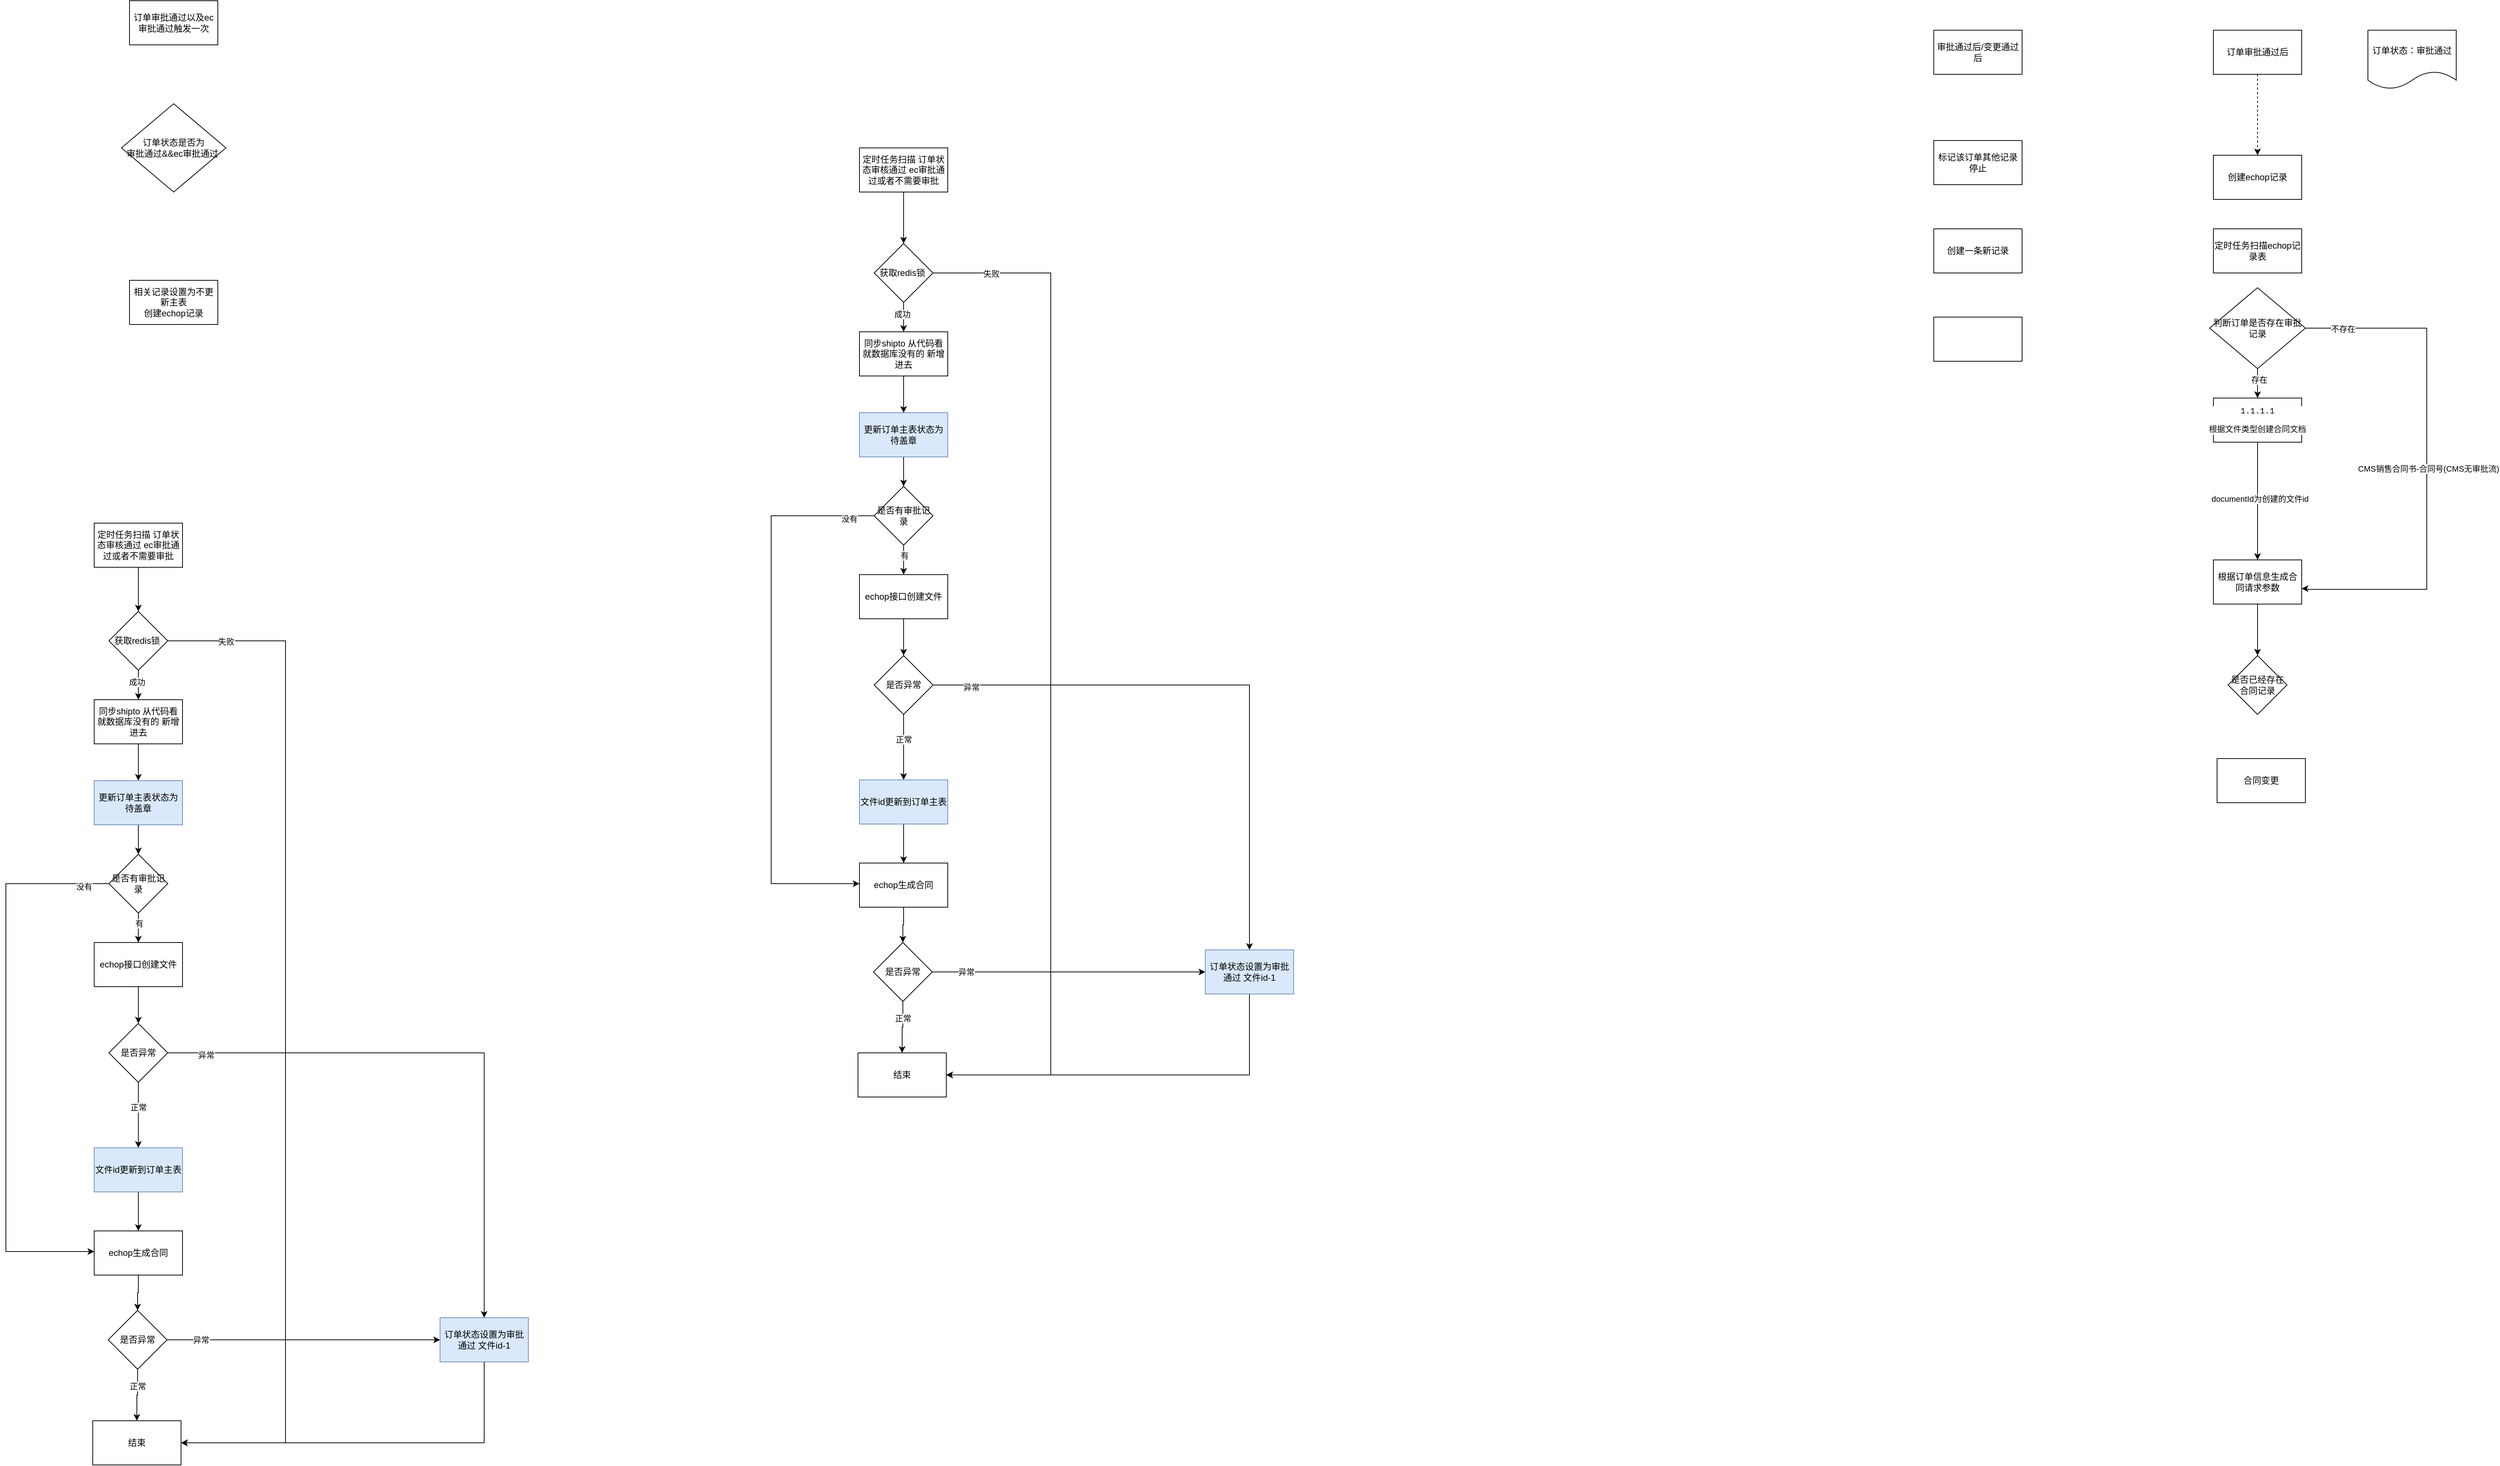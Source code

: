 <mxfile version="28.2.1">
  <diagram name="第 1 页" id="2me2oeGT8YtzVLUqR1FI">
    <mxGraphModel dx="4611" dy="659" grid="1" gridSize="10" guides="1" tooltips="1" connect="1" arrows="1" fold="1" page="1" pageScale="1" pageWidth="827" pageHeight="1169" math="0" shadow="0">
      <root>
        <mxCell id="0" />
        <mxCell id="1" parent="0" />
        <mxCell id="xtak_svuXwCoNU0_wnzV-3" style="edgeStyle=orthogonalEdgeStyle;rounded=0;orthogonalLoop=1;jettySize=auto;html=1;dashed=1;" parent="1" source="xtak_svuXwCoNU0_wnzV-1" target="xtak_svuXwCoNU0_wnzV-2" edge="1">
          <mxGeometry relative="1" as="geometry" />
        </mxCell>
        <mxCell id="xtak_svuXwCoNU0_wnzV-1" value="订单审批通过后" style="rounded=0;whiteSpace=wrap;html=1;" parent="1" vertex="1">
          <mxGeometry x="240" y="90" width="120" height="60" as="geometry" />
        </mxCell>
        <mxCell id="xtak_svuXwCoNU0_wnzV-2" value="创建echop记录" style="rounded=0;whiteSpace=wrap;html=1;" parent="1" vertex="1">
          <mxGeometry x="240" y="260" width="120" height="60" as="geometry" />
        </mxCell>
        <mxCell id="xtak_svuXwCoNU0_wnzV-4" value="订单状态：审批通过" style="shape=document;whiteSpace=wrap;html=1;boundedLbl=1;" parent="1" vertex="1">
          <mxGeometry x="450" y="90" width="120" height="80" as="geometry" />
        </mxCell>
        <mxCell id="xtak_svuXwCoNU0_wnzV-5" value="定时任务扫描echop记录表" style="rounded=0;whiteSpace=wrap;html=1;" parent="1" vertex="1">
          <mxGeometry x="240" y="360" width="120" height="60" as="geometry" />
        </mxCell>
        <mxCell id="xtak_svuXwCoNU0_wnzV-13" style="edgeStyle=orthogonalEdgeStyle;rounded=0;orthogonalLoop=1;jettySize=auto;html=1;" parent="1" source="xtak_svuXwCoNU0_wnzV-6" target="xtak_svuXwCoNU0_wnzV-9" edge="1">
          <mxGeometry relative="1" as="geometry">
            <mxPoint x="300" y="760" as="targetPoint" />
          </mxGeometry>
        </mxCell>
        <mxCell id="xtak_svuXwCoNU0_wnzV-14" value="documentId为创建的文件id" style="edgeLabel;html=1;align=center;verticalAlign=middle;resizable=0;points=[];" parent="xtak_svuXwCoNU0_wnzV-13" vertex="1" connectable="0">
          <mxGeometry x="-0.036" y="3" relative="1" as="geometry">
            <mxPoint as="offset" />
          </mxGeometry>
        </mxCell>
        <mxCell id="xtak_svuXwCoNU0_wnzV-6" value="&lt;div style=&quot;background-color: rgb(255, 255, 255); color: rgb(8, 8, 8);&quot;&gt;&lt;pre&gt;&lt;font color=&quot;#080808&quot; face=&quot;Courier New, monospace&quot;&gt;&lt;span&gt;1.1.1.1&lt;/span&gt;&lt;/font&gt;&lt;/pre&gt;&lt;pre&gt;&lt;font color=&quot;#080808&quot; face=&quot;Courier New, monospace&quot;&gt;&lt;span&gt;根据文件类型创建合同文档&lt;/span&gt;&lt;/font&gt;&lt;font color=&quot;rgba(0, 0, 0, 0)&quot; face=&quot;Courier New, monospace&quot;&gt;&lt;span&gt;&lt;/span&gt;&lt;/font&gt;&lt;/pre&gt;&lt;/div&gt;" style="rounded=0;whiteSpace=wrap;html=1;fontSize=11;" parent="1" vertex="1">
          <mxGeometry x="240" y="590" width="120" height="60" as="geometry" />
        </mxCell>
        <mxCell id="xtak_svuXwCoNU0_wnzV-22" style="edgeStyle=orthogonalEdgeStyle;rounded=0;orthogonalLoop=1;jettySize=auto;html=1;" parent="1" source="xtak_svuXwCoNU0_wnzV-9" target="xtak_svuXwCoNU0_wnzV-20" edge="1">
          <mxGeometry relative="1" as="geometry" />
        </mxCell>
        <mxCell id="xtak_svuXwCoNU0_wnzV-9" value="根据订单信息生成合同请求参数" style="rounded=0;whiteSpace=wrap;html=1;" parent="1" vertex="1">
          <mxGeometry x="240" y="810" width="120" height="60" as="geometry" />
        </mxCell>
        <mxCell id="xtak_svuXwCoNU0_wnzV-11" style="edgeStyle=orthogonalEdgeStyle;rounded=0;orthogonalLoop=1;jettySize=auto;html=1;entryX=0.5;entryY=0;entryDx=0;entryDy=0;" parent="1" source="xtak_svuXwCoNU0_wnzV-10" target="xtak_svuXwCoNU0_wnzV-6" edge="1">
          <mxGeometry relative="1" as="geometry" />
        </mxCell>
        <mxCell id="xtak_svuXwCoNU0_wnzV-12" value="存在" style="edgeLabel;html=1;align=center;verticalAlign=middle;resizable=0;points=[];" parent="xtak_svuXwCoNU0_wnzV-11" vertex="1" connectable="0">
          <mxGeometry x="-0.25" y="2" relative="1" as="geometry">
            <mxPoint as="offset" />
          </mxGeometry>
        </mxCell>
        <mxCell id="xtak_svuXwCoNU0_wnzV-10" value="判断订单是否存在审批记录" style="rhombus;whiteSpace=wrap;html=1;" parent="1" vertex="1">
          <mxGeometry x="235" y="440" width="130" height="110" as="geometry" />
        </mxCell>
        <mxCell id="xtak_svuXwCoNU0_wnzV-15" style="edgeStyle=orthogonalEdgeStyle;rounded=0;orthogonalLoop=1;jettySize=auto;html=1;entryX=1;entryY=0.65;entryDx=0;entryDy=0;entryPerimeter=0;" parent="1" source="xtak_svuXwCoNU0_wnzV-10" target="xtak_svuXwCoNU0_wnzV-9" edge="1">
          <mxGeometry relative="1" as="geometry">
            <Array as="points">
              <mxPoint x="530" y="495" />
              <mxPoint x="530" y="850" />
              <mxPoint x="365" y="850" />
            </Array>
          </mxGeometry>
        </mxCell>
        <mxCell id="xtak_svuXwCoNU0_wnzV-16" value="不存在" style="edgeLabel;html=1;align=center;verticalAlign=middle;resizable=0;points=[];" parent="xtak_svuXwCoNU0_wnzV-15" vertex="1" connectable="0">
          <mxGeometry x="-0.853" y="-1" relative="1" as="geometry">
            <mxPoint as="offset" />
          </mxGeometry>
        </mxCell>
        <mxCell id="xtak_svuXwCoNU0_wnzV-17" value="CMS销售合同书-合同号(CMS无审批流)" style="edgeLabel;html=1;align=center;verticalAlign=middle;resizable=0;points=[];" parent="xtak_svuXwCoNU0_wnzV-15" vertex="1" connectable="0">
          <mxGeometry x="0.03" y="2" relative="1" as="geometry">
            <mxPoint as="offset" />
          </mxGeometry>
        </mxCell>
        <mxCell id="xtak_svuXwCoNU0_wnzV-19" value="合同变更" style="rounded=0;whiteSpace=wrap;html=1;" parent="1" vertex="1">
          <mxGeometry x="245" y="1080" width="120" height="60" as="geometry" />
        </mxCell>
        <mxCell id="xtak_svuXwCoNU0_wnzV-20" value="是否已经存在合同记录" style="rhombus;whiteSpace=wrap;html=1;" parent="1" vertex="1">
          <mxGeometry x="260" y="940" width="80" height="80" as="geometry" />
        </mxCell>
        <mxCell id="_LltgiQRJmm_qArRPXv--1" value="审批通过后/变更通过后" style="rounded=0;whiteSpace=wrap;html=1;" vertex="1" parent="1">
          <mxGeometry x="-140" y="90" width="120" height="60" as="geometry" />
        </mxCell>
        <mxCell id="_LltgiQRJmm_qArRPXv--2" value="标记该订单其他记录停止" style="rounded=0;whiteSpace=wrap;html=1;" vertex="1" parent="1">
          <mxGeometry x="-140" y="240" width="120" height="60" as="geometry" />
        </mxCell>
        <mxCell id="_LltgiQRJmm_qArRPXv--3" value="创建一条新记录" style="rounded=0;whiteSpace=wrap;html=1;" vertex="1" parent="1">
          <mxGeometry x="-140" y="360" width="120" height="60" as="geometry" />
        </mxCell>
        <mxCell id="_LltgiQRJmm_qArRPXv--4" value="" style="rounded=0;whiteSpace=wrap;html=1;" vertex="1" parent="1">
          <mxGeometry x="-140" y="480" width="120" height="60" as="geometry" />
        </mxCell>
        <mxCell id="_LltgiQRJmm_qArRPXv--20" style="edgeStyle=orthogonalEdgeStyle;rounded=0;orthogonalLoop=1;jettySize=auto;html=1;" edge="1" parent="1" source="_LltgiQRJmm_qArRPXv--6" target="_LltgiQRJmm_qArRPXv--9">
          <mxGeometry relative="1" as="geometry" />
        </mxCell>
        <mxCell id="_LltgiQRJmm_qArRPXv--6" value="定时任务扫描 订单状态审核通过 ec审批通过或者不需要审批" style="rounded=0;whiteSpace=wrap;html=1;" vertex="1" parent="1">
          <mxGeometry x="-1600" y="250" width="120" height="60" as="geometry" />
        </mxCell>
        <mxCell id="_LltgiQRJmm_qArRPXv--11" style="edgeStyle=orthogonalEdgeStyle;rounded=0;orthogonalLoop=1;jettySize=auto;html=1;entryX=1;entryY=0.5;entryDx=0;entryDy=0;" edge="1" parent="1" source="_LltgiQRJmm_qArRPXv--9" target="_LltgiQRJmm_qArRPXv--10">
          <mxGeometry relative="1" as="geometry">
            <Array as="points">
              <mxPoint x="-1340" y="420" />
              <mxPoint x="-1340" y="1510" />
            </Array>
          </mxGeometry>
        </mxCell>
        <mxCell id="_LltgiQRJmm_qArRPXv--41" value="失败" style="edgeLabel;html=1;align=center;verticalAlign=middle;resizable=0;points=[];" vertex="1" connectable="0" parent="_LltgiQRJmm_qArRPXv--11">
          <mxGeometry x="-0.887" y="-1" relative="1" as="geometry">
            <mxPoint as="offset" />
          </mxGeometry>
        </mxCell>
        <mxCell id="_LltgiQRJmm_qArRPXv--21" style="edgeStyle=orthogonalEdgeStyle;rounded=0;orthogonalLoop=1;jettySize=auto;html=1;" edge="1" parent="1" source="_LltgiQRJmm_qArRPXv--9" target="_LltgiQRJmm_qArRPXv--12">
          <mxGeometry relative="1" as="geometry" />
        </mxCell>
        <mxCell id="_LltgiQRJmm_qArRPXv--42" value="成功" style="edgeLabel;html=1;align=center;verticalAlign=middle;resizable=0;points=[];" vertex="1" connectable="0" parent="_LltgiQRJmm_qArRPXv--21">
          <mxGeometry x="-0.2" y="-2" relative="1" as="geometry">
            <mxPoint as="offset" />
          </mxGeometry>
        </mxCell>
        <mxCell id="_LltgiQRJmm_qArRPXv--9" value="获取redis锁&amp;nbsp;" style="rhombus;whiteSpace=wrap;html=1;" vertex="1" parent="1">
          <mxGeometry x="-1580" y="380" width="80" height="80" as="geometry" />
        </mxCell>
        <mxCell id="_LltgiQRJmm_qArRPXv--10" value="结束" style="rounded=0;whiteSpace=wrap;html=1;" vertex="1" parent="1">
          <mxGeometry x="-1602" y="1480" width="120" height="60" as="geometry" />
        </mxCell>
        <mxCell id="_LltgiQRJmm_qArRPXv--22" style="edgeStyle=orthogonalEdgeStyle;rounded=0;orthogonalLoop=1;jettySize=auto;html=1;" edge="1" parent="1" source="_LltgiQRJmm_qArRPXv--12" target="_LltgiQRJmm_qArRPXv--13">
          <mxGeometry relative="1" as="geometry" />
        </mxCell>
        <mxCell id="_LltgiQRJmm_qArRPXv--12" value="同步shipto 从代码看就数据库没有的 新增进去" style="rounded=0;whiteSpace=wrap;html=1;" vertex="1" parent="1">
          <mxGeometry x="-1600" y="500" width="120" height="60" as="geometry" />
        </mxCell>
        <mxCell id="_LltgiQRJmm_qArRPXv--23" style="edgeStyle=orthogonalEdgeStyle;rounded=0;orthogonalLoop=1;jettySize=auto;html=1;entryX=0.5;entryY=0;entryDx=0;entryDy=0;" edge="1" parent="1" source="_LltgiQRJmm_qArRPXv--13" target="_LltgiQRJmm_qArRPXv--15">
          <mxGeometry relative="1" as="geometry" />
        </mxCell>
        <mxCell id="_LltgiQRJmm_qArRPXv--13" value="更新订单主表状态为待盖章" style="rounded=0;whiteSpace=wrap;html=1;fillColor=#dae8fc;strokeColor=#6c8ebf;" vertex="1" parent="1">
          <mxGeometry x="-1600" y="610" width="120" height="60" as="geometry" />
        </mxCell>
        <mxCell id="_LltgiQRJmm_qArRPXv--24" style="edgeStyle=orthogonalEdgeStyle;rounded=0;orthogonalLoop=1;jettySize=auto;html=1;" edge="1" parent="1" source="_LltgiQRJmm_qArRPXv--15" target="_LltgiQRJmm_qArRPXv--16">
          <mxGeometry relative="1" as="geometry" />
        </mxCell>
        <mxCell id="_LltgiQRJmm_qArRPXv--44" value="有" style="edgeLabel;html=1;align=center;verticalAlign=middle;resizable=0;points=[];" vertex="1" connectable="0" parent="_LltgiQRJmm_qArRPXv--24">
          <mxGeometry x="-0.293" y="1" relative="1" as="geometry">
            <mxPoint as="offset" />
          </mxGeometry>
        </mxCell>
        <mxCell id="_LltgiQRJmm_qArRPXv--28" style="edgeStyle=orthogonalEdgeStyle;rounded=0;orthogonalLoop=1;jettySize=auto;html=1;" edge="1" parent="1" source="_LltgiQRJmm_qArRPXv--15" target="_LltgiQRJmm_qArRPXv--18">
          <mxGeometry relative="1" as="geometry">
            <Array as="points">
              <mxPoint x="-1720" y="750" />
              <mxPoint x="-1720" y="1250" />
            </Array>
          </mxGeometry>
        </mxCell>
        <mxCell id="_LltgiQRJmm_qArRPXv--45" value="没有" style="edgeLabel;html=1;align=center;verticalAlign=middle;resizable=0;points=[];" vertex="1" connectable="0" parent="_LltgiQRJmm_qArRPXv--28">
          <mxGeometry x="-0.909" y="4" relative="1" as="geometry">
            <mxPoint as="offset" />
          </mxGeometry>
        </mxCell>
        <mxCell id="_LltgiQRJmm_qArRPXv--15" value="是否有审批记录" style="rhombus;whiteSpace=wrap;html=1;" vertex="1" parent="1">
          <mxGeometry x="-1580" y="710" width="80" height="80" as="geometry" />
        </mxCell>
        <mxCell id="_LltgiQRJmm_qArRPXv--32" style="edgeStyle=orthogonalEdgeStyle;rounded=0;orthogonalLoop=1;jettySize=auto;html=1;" edge="1" parent="1" source="_LltgiQRJmm_qArRPXv--16" target="_LltgiQRJmm_qArRPXv--29">
          <mxGeometry relative="1" as="geometry" />
        </mxCell>
        <mxCell id="_LltgiQRJmm_qArRPXv--16" value="echop接口创建文件" style="rounded=0;whiteSpace=wrap;html=1;" vertex="1" parent="1">
          <mxGeometry x="-1600" y="830" width="120" height="60" as="geometry" />
        </mxCell>
        <mxCell id="_LltgiQRJmm_qArRPXv--26" style="edgeStyle=orthogonalEdgeStyle;rounded=0;orthogonalLoop=1;jettySize=auto;html=1;" edge="1" parent="1" source="_LltgiQRJmm_qArRPXv--17" target="_LltgiQRJmm_qArRPXv--18">
          <mxGeometry relative="1" as="geometry" />
        </mxCell>
        <mxCell id="_LltgiQRJmm_qArRPXv--17" value="文件id更新到订单主表" style="rounded=0;whiteSpace=wrap;html=1;fillColor=#dae8fc;strokeColor=#6c8ebf;" vertex="1" parent="1">
          <mxGeometry x="-1600" y="1109" width="120" height="60" as="geometry" />
        </mxCell>
        <mxCell id="_LltgiQRJmm_qArRPXv--39" style="edgeStyle=orthogonalEdgeStyle;rounded=0;orthogonalLoop=1;jettySize=auto;html=1;" edge="1" parent="1" source="_LltgiQRJmm_qArRPXv--18" target="_LltgiQRJmm_qArRPXv--37">
          <mxGeometry relative="1" as="geometry" />
        </mxCell>
        <mxCell id="_LltgiQRJmm_qArRPXv--18" value="echop生成合同" style="rounded=0;whiteSpace=wrap;html=1;" vertex="1" parent="1">
          <mxGeometry x="-1600" y="1222" width="120" height="60" as="geometry" />
        </mxCell>
        <mxCell id="_LltgiQRJmm_qArRPXv--33" style="edgeStyle=orthogonalEdgeStyle;rounded=0;orthogonalLoop=1;jettySize=auto;html=1;" edge="1" parent="1" source="_LltgiQRJmm_qArRPXv--29" target="_LltgiQRJmm_qArRPXv--17">
          <mxGeometry relative="1" as="geometry" />
        </mxCell>
        <mxCell id="_LltgiQRJmm_qArRPXv--47" value="正常" style="edgeLabel;html=1;align=center;verticalAlign=middle;resizable=0;points=[];" vertex="1" connectable="0" parent="_LltgiQRJmm_qArRPXv--33">
          <mxGeometry x="-0.241" relative="1" as="geometry">
            <mxPoint as="offset" />
          </mxGeometry>
        </mxCell>
        <mxCell id="_LltgiQRJmm_qArRPXv--34" style="edgeStyle=orthogonalEdgeStyle;rounded=0;orthogonalLoop=1;jettySize=auto;html=1;" edge="1" parent="1" source="_LltgiQRJmm_qArRPXv--29" target="_LltgiQRJmm_qArRPXv--35">
          <mxGeometry relative="1" as="geometry">
            <mxPoint x="-1130" y="980" as="targetPoint" />
          </mxGeometry>
        </mxCell>
        <mxCell id="_LltgiQRJmm_qArRPXv--46" value="异常" style="edgeLabel;html=1;align=center;verticalAlign=middle;resizable=0;points=[];" vertex="1" connectable="0" parent="_LltgiQRJmm_qArRPXv--34">
          <mxGeometry x="-0.869" y="-3" relative="1" as="geometry">
            <mxPoint as="offset" />
          </mxGeometry>
        </mxCell>
        <mxCell id="_LltgiQRJmm_qArRPXv--29" value="是否异常" style="rhombus;whiteSpace=wrap;html=1;" vertex="1" parent="1">
          <mxGeometry x="-1580" y="940" width="80" height="80" as="geometry" />
        </mxCell>
        <mxCell id="_LltgiQRJmm_qArRPXv--36" style="edgeStyle=orthogonalEdgeStyle;rounded=0;orthogonalLoop=1;jettySize=auto;html=1;entryX=1;entryY=0.5;entryDx=0;entryDy=0;exitX=0.5;exitY=1;exitDx=0;exitDy=0;" edge="1" parent="1" source="_LltgiQRJmm_qArRPXv--35" target="_LltgiQRJmm_qArRPXv--10">
          <mxGeometry relative="1" as="geometry">
            <Array as="points">
              <mxPoint x="-1070" y="1510" />
            </Array>
          </mxGeometry>
        </mxCell>
        <mxCell id="_LltgiQRJmm_qArRPXv--35" value="订单状态设置为审批通过 文件id-1" style="rounded=0;whiteSpace=wrap;html=1;fillColor=#dae8fc;strokeColor=#6c8ebf;" vertex="1" parent="1">
          <mxGeometry x="-1130" y="1340" width="120" height="60" as="geometry" />
        </mxCell>
        <mxCell id="_LltgiQRJmm_qArRPXv--38" style="edgeStyle=orthogonalEdgeStyle;rounded=0;orthogonalLoop=1;jettySize=auto;html=1;" edge="1" parent="1" source="_LltgiQRJmm_qArRPXv--37" target="_LltgiQRJmm_qArRPXv--35">
          <mxGeometry relative="1" as="geometry" />
        </mxCell>
        <mxCell id="_LltgiQRJmm_qArRPXv--48" value="异常" style="edgeLabel;html=1;align=center;verticalAlign=middle;resizable=0;points=[];" vertex="1" connectable="0" parent="_LltgiQRJmm_qArRPXv--38">
          <mxGeometry x="-0.756" relative="1" as="geometry">
            <mxPoint as="offset" />
          </mxGeometry>
        </mxCell>
        <mxCell id="_LltgiQRJmm_qArRPXv--40" style="edgeStyle=orthogonalEdgeStyle;rounded=0;orthogonalLoop=1;jettySize=auto;html=1;" edge="1" parent="1" source="_LltgiQRJmm_qArRPXv--37" target="_LltgiQRJmm_qArRPXv--10">
          <mxGeometry relative="1" as="geometry" />
        </mxCell>
        <mxCell id="_LltgiQRJmm_qArRPXv--49" value="正常" style="edgeLabel;html=1;align=center;verticalAlign=middle;resizable=0;points=[];" vertex="1" connectable="0" parent="_LltgiQRJmm_qArRPXv--40">
          <mxGeometry x="-0.359" relative="1" as="geometry">
            <mxPoint as="offset" />
          </mxGeometry>
        </mxCell>
        <mxCell id="_LltgiQRJmm_qArRPXv--37" value="是否异常" style="rhombus;whiteSpace=wrap;html=1;" vertex="1" parent="1">
          <mxGeometry x="-1581" y="1330" width="80" height="80" as="geometry" />
        </mxCell>
        <mxCell id="_LltgiQRJmm_qArRPXv--50" style="edgeStyle=orthogonalEdgeStyle;rounded=0;orthogonalLoop=1;jettySize=auto;html=1;" edge="1" parent="1" source="_LltgiQRJmm_qArRPXv--51" target="_LltgiQRJmm_qArRPXv--56">
          <mxGeometry relative="1" as="geometry" />
        </mxCell>
        <mxCell id="_LltgiQRJmm_qArRPXv--51" value="定时任务扫描 订单状态审核通过 ec审批通过或者不需要审批" style="rounded=0;whiteSpace=wrap;html=1;" vertex="1" parent="1">
          <mxGeometry x="-2639.98" y="760" width="120" height="60" as="geometry" />
        </mxCell>
        <mxCell id="_LltgiQRJmm_qArRPXv--52" style="edgeStyle=orthogonalEdgeStyle;rounded=0;orthogonalLoop=1;jettySize=auto;html=1;entryX=1;entryY=0.5;entryDx=0;entryDy=0;" edge="1" parent="1" source="_LltgiQRJmm_qArRPXv--56" target="_LltgiQRJmm_qArRPXv--57">
          <mxGeometry relative="1" as="geometry">
            <Array as="points">
              <mxPoint x="-2379.98" y="920" />
              <mxPoint x="-2379.98" y="2010" />
            </Array>
          </mxGeometry>
        </mxCell>
        <mxCell id="_LltgiQRJmm_qArRPXv--53" value="失败" style="edgeLabel;html=1;align=center;verticalAlign=middle;resizable=0;points=[];" vertex="1" connectable="0" parent="_LltgiQRJmm_qArRPXv--52">
          <mxGeometry x="-0.887" y="-1" relative="1" as="geometry">
            <mxPoint as="offset" />
          </mxGeometry>
        </mxCell>
        <mxCell id="_LltgiQRJmm_qArRPXv--54" style="edgeStyle=orthogonalEdgeStyle;rounded=0;orthogonalLoop=1;jettySize=auto;html=1;" edge="1" parent="1" source="_LltgiQRJmm_qArRPXv--56" target="_LltgiQRJmm_qArRPXv--59">
          <mxGeometry relative="1" as="geometry" />
        </mxCell>
        <mxCell id="_LltgiQRJmm_qArRPXv--55" value="成功" style="edgeLabel;html=1;align=center;verticalAlign=middle;resizable=0;points=[];" vertex="1" connectable="0" parent="_LltgiQRJmm_qArRPXv--54">
          <mxGeometry x="-0.2" y="-2" relative="1" as="geometry">
            <mxPoint as="offset" />
          </mxGeometry>
        </mxCell>
        <mxCell id="_LltgiQRJmm_qArRPXv--56" value="获取redis锁&amp;nbsp;" style="rhombus;whiteSpace=wrap;html=1;" vertex="1" parent="1">
          <mxGeometry x="-2619.98" y="880" width="80" height="80" as="geometry" />
        </mxCell>
        <mxCell id="_LltgiQRJmm_qArRPXv--57" value="结束" style="rounded=0;whiteSpace=wrap;html=1;" vertex="1" parent="1">
          <mxGeometry x="-2641.98" y="1980" width="120" height="60" as="geometry" />
        </mxCell>
        <mxCell id="_LltgiQRJmm_qArRPXv--58" style="edgeStyle=orthogonalEdgeStyle;rounded=0;orthogonalLoop=1;jettySize=auto;html=1;" edge="1" parent="1" source="_LltgiQRJmm_qArRPXv--59" target="_LltgiQRJmm_qArRPXv--61">
          <mxGeometry relative="1" as="geometry" />
        </mxCell>
        <mxCell id="_LltgiQRJmm_qArRPXv--59" value="同步shipto 从代码看就数据库没有的 新增进去" style="rounded=0;whiteSpace=wrap;html=1;" vertex="1" parent="1">
          <mxGeometry x="-2639.98" y="1000" width="120" height="60" as="geometry" />
        </mxCell>
        <mxCell id="_LltgiQRJmm_qArRPXv--60" style="edgeStyle=orthogonalEdgeStyle;rounded=0;orthogonalLoop=1;jettySize=auto;html=1;entryX=0.5;entryY=0;entryDx=0;entryDy=0;" edge="1" parent="1" source="_LltgiQRJmm_qArRPXv--61" target="_LltgiQRJmm_qArRPXv--66">
          <mxGeometry relative="1" as="geometry" />
        </mxCell>
        <mxCell id="_LltgiQRJmm_qArRPXv--61" value="更新订单主表状态为待盖章" style="rounded=0;whiteSpace=wrap;html=1;fillColor=#dae8fc;strokeColor=#6c8ebf;" vertex="1" parent="1">
          <mxGeometry x="-2639.98" y="1110" width="120" height="60" as="geometry" />
        </mxCell>
        <mxCell id="_LltgiQRJmm_qArRPXv--62" style="edgeStyle=orthogonalEdgeStyle;rounded=0;orthogonalLoop=1;jettySize=auto;html=1;" edge="1" parent="1" source="_LltgiQRJmm_qArRPXv--66" target="_LltgiQRJmm_qArRPXv--68">
          <mxGeometry relative="1" as="geometry" />
        </mxCell>
        <mxCell id="_LltgiQRJmm_qArRPXv--63" value="有" style="edgeLabel;html=1;align=center;verticalAlign=middle;resizable=0;points=[];" vertex="1" connectable="0" parent="_LltgiQRJmm_qArRPXv--62">
          <mxGeometry x="-0.293" y="1" relative="1" as="geometry">
            <mxPoint as="offset" />
          </mxGeometry>
        </mxCell>
        <mxCell id="_LltgiQRJmm_qArRPXv--64" style="edgeStyle=orthogonalEdgeStyle;rounded=0;orthogonalLoop=1;jettySize=auto;html=1;" edge="1" parent="1" source="_LltgiQRJmm_qArRPXv--66" target="_LltgiQRJmm_qArRPXv--72">
          <mxGeometry relative="1" as="geometry">
            <Array as="points">
              <mxPoint x="-2759.98" y="1250" />
              <mxPoint x="-2759.98" y="1750" />
            </Array>
          </mxGeometry>
        </mxCell>
        <mxCell id="_LltgiQRJmm_qArRPXv--65" value="没有" style="edgeLabel;html=1;align=center;verticalAlign=middle;resizable=0;points=[];" vertex="1" connectable="0" parent="_LltgiQRJmm_qArRPXv--64">
          <mxGeometry x="-0.909" y="4" relative="1" as="geometry">
            <mxPoint as="offset" />
          </mxGeometry>
        </mxCell>
        <mxCell id="_LltgiQRJmm_qArRPXv--66" value="是否有审批记录" style="rhombus;whiteSpace=wrap;html=1;" vertex="1" parent="1">
          <mxGeometry x="-2619.98" y="1210" width="80" height="80" as="geometry" />
        </mxCell>
        <mxCell id="_LltgiQRJmm_qArRPXv--67" style="edgeStyle=orthogonalEdgeStyle;rounded=0;orthogonalLoop=1;jettySize=auto;html=1;" edge="1" parent="1" source="_LltgiQRJmm_qArRPXv--68" target="_LltgiQRJmm_qArRPXv--77">
          <mxGeometry relative="1" as="geometry" />
        </mxCell>
        <mxCell id="_LltgiQRJmm_qArRPXv--68" value="echop接口创建文件" style="rounded=0;whiteSpace=wrap;html=1;" vertex="1" parent="1">
          <mxGeometry x="-2639.98" y="1330" width="120" height="60" as="geometry" />
        </mxCell>
        <mxCell id="_LltgiQRJmm_qArRPXv--69" style="edgeStyle=orthogonalEdgeStyle;rounded=0;orthogonalLoop=1;jettySize=auto;html=1;" edge="1" parent="1" source="_LltgiQRJmm_qArRPXv--70" target="_LltgiQRJmm_qArRPXv--72">
          <mxGeometry relative="1" as="geometry" />
        </mxCell>
        <mxCell id="_LltgiQRJmm_qArRPXv--70" value="文件id更新到订单主表" style="rounded=0;whiteSpace=wrap;html=1;fillColor=#dae8fc;strokeColor=#6c8ebf;" vertex="1" parent="1">
          <mxGeometry x="-2639.98" y="1609" width="120" height="60" as="geometry" />
        </mxCell>
        <mxCell id="_LltgiQRJmm_qArRPXv--71" style="edgeStyle=orthogonalEdgeStyle;rounded=0;orthogonalLoop=1;jettySize=auto;html=1;" edge="1" parent="1" source="_LltgiQRJmm_qArRPXv--72" target="_LltgiQRJmm_qArRPXv--84">
          <mxGeometry relative="1" as="geometry" />
        </mxCell>
        <mxCell id="_LltgiQRJmm_qArRPXv--72" value="echop生成合同" style="rounded=0;whiteSpace=wrap;html=1;" vertex="1" parent="1">
          <mxGeometry x="-2639.98" y="1722" width="120" height="60" as="geometry" />
        </mxCell>
        <mxCell id="_LltgiQRJmm_qArRPXv--73" style="edgeStyle=orthogonalEdgeStyle;rounded=0;orthogonalLoop=1;jettySize=auto;html=1;" edge="1" parent="1" source="_LltgiQRJmm_qArRPXv--77" target="_LltgiQRJmm_qArRPXv--70">
          <mxGeometry relative="1" as="geometry" />
        </mxCell>
        <mxCell id="_LltgiQRJmm_qArRPXv--74" value="正常" style="edgeLabel;html=1;align=center;verticalAlign=middle;resizable=0;points=[];" vertex="1" connectable="0" parent="_LltgiQRJmm_qArRPXv--73">
          <mxGeometry x="-0.241" relative="1" as="geometry">
            <mxPoint as="offset" />
          </mxGeometry>
        </mxCell>
        <mxCell id="_LltgiQRJmm_qArRPXv--75" style="edgeStyle=orthogonalEdgeStyle;rounded=0;orthogonalLoop=1;jettySize=auto;html=1;" edge="1" parent="1" source="_LltgiQRJmm_qArRPXv--77" target="_LltgiQRJmm_qArRPXv--79">
          <mxGeometry relative="1" as="geometry">
            <mxPoint x="-2169.98" y="1480" as="targetPoint" />
          </mxGeometry>
        </mxCell>
        <mxCell id="_LltgiQRJmm_qArRPXv--76" value="异常" style="edgeLabel;html=1;align=center;verticalAlign=middle;resizable=0;points=[];" vertex="1" connectable="0" parent="_LltgiQRJmm_qArRPXv--75">
          <mxGeometry x="-0.869" y="-3" relative="1" as="geometry">
            <mxPoint as="offset" />
          </mxGeometry>
        </mxCell>
        <mxCell id="_LltgiQRJmm_qArRPXv--77" value="是否异常" style="rhombus;whiteSpace=wrap;html=1;" vertex="1" parent="1">
          <mxGeometry x="-2619.98" y="1440" width="80" height="80" as="geometry" />
        </mxCell>
        <mxCell id="_LltgiQRJmm_qArRPXv--78" style="edgeStyle=orthogonalEdgeStyle;rounded=0;orthogonalLoop=1;jettySize=auto;html=1;entryX=1;entryY=0.5;entryDx=0;entryDy=0;exitX=0.5;exitY=1;exitDx=0;exitDy=0;" edge="1" parent="1" source="_LltgiQRJmm_qArRPXv--79" target="_LltgiQRJmm_qArRPXv--57">
          <mxGeometry relative="1" as="geometry">
            <Array as="points">
              <mxPoint x="-2109.98" y="2010" />
            </Array>
          </mxGeometry>
        </mxCell>
        <mxCell id="_LltgiQRJmm_qArRPXv--79" value="订单状态设置为审批通过 文件id-1" style="rounded=0;whiteSpace=wrap;html=1;fillColor=#dae8fc;strokeColor=#6c8ebf;" vertex="1" parent="1">
          <mxGeometry x="-2169.98" y="1840" width="120" height="60" as="geometry" />
        </mxCell>
        <mxCell id="_LltgiQRJmm_qArRPXv--80" style="edgeStyle=orthogonalEdgeStyle;rounded=0;orthogonalLoop=1;jettySize=auto;html=1;" edge="1" parent="1" source="_LltgiQRJmm_qArRPXv--84" target="_LltgiQRJmm_qArRPXv--79">
          <mxGeometry relative="1" as="geometry" />
        </mxCell>
        <mxCell id="_LltgiQRJmm_qArRPXv--81" value="异常" style="edgeLabel;html=1;align=center;verticalAlign=middle;resizable=0;points=[];" vertex="1" connectable="0" parent="_LltgiQRJmm_qArRPXv--80">
          <mxGeometry x="-0.756" relative="1" as="geometry">
            <mxPoint as="offset" />
          </mxGeometry>
        </mxCell>
        <mxCell id="_LltgiQRJmm_qArRPXv--82" style="edgeStyle=orthogonalEdgeStyle;rounded=0;orthogonalLoop=1;jettySize=auto;html=1;" edge="1" parent="1" source="_LltgiQRJmm_qArRPXv--84" target="_LltgiQRJmm_qArRPXv--57">
          <mxGeometry relative="1" as="geometry" />
        </mxCell>
        <mxCell id="_LltgiQRJmm_qArRPXv--83" value="正常" style="edgeLabel;html=1;align=center;verticalAlign=middle;resizable=0;points=[];" vertex="1" connectable="0" parent="_LltgiQRJmm_qArRPXv--82">
          <mxGeometry x="-0.359" relative="1" as="geometry">
            <mxPoint as="offset" />
          </mxGeometry>
        </mxCell>
        <mxCell id="_LltgiQRJmm_qArRPXv--84" value="是否异常" style="rhombus;whiteSpace=wrap;html=1;" vertex="1" parent="1">
          <mxGeometry x="-2620.98" y="1830" width="80" height="80" as="geometry" />
        </mxCell>
        <mxCell id="_LltgiQRJmm_qArRPXv--85" value="订单审批通过以及ec审批通过触发一次" style="rounded=0;whiteSpace=wrap;html=1;" vertex="1" parent="1">
          <mxGeometry x="-2592" y="50" width="120" height="60" as="geometry" />
        </mxCell>
        <mxCell id="_LltgiQRJmm_qArRPXv--86" value="订单状态是否为&lt;div&gt;审批通过&amp;amp;&amp;amp;ec审批通过&amp;nbsp;&lt;/div&gt;" style="rhombus;whiteSpace=wrap;html=1;" vertex="1" parent="1">
          <mxGeometry x="-2603" y="190" width="142" height="120" as="geometry" />
        </mxCell>
        <mxCell id="_LltgiQRJmm_qArRPXv--87" value="相关记录设置为不更新主表&lt;div&gt;创建echop记录&lt;/div&gt;" style="rounded=0;whiteSpace=wrap;html=1;" vertex="1" parent="1">
          <mxGeometry x="-2592" y="430" width="120" height="60" as="geometry" />
        </mxCell>
      </root>
    </mxGraphModel>
  </diagram>
</mxfile>

